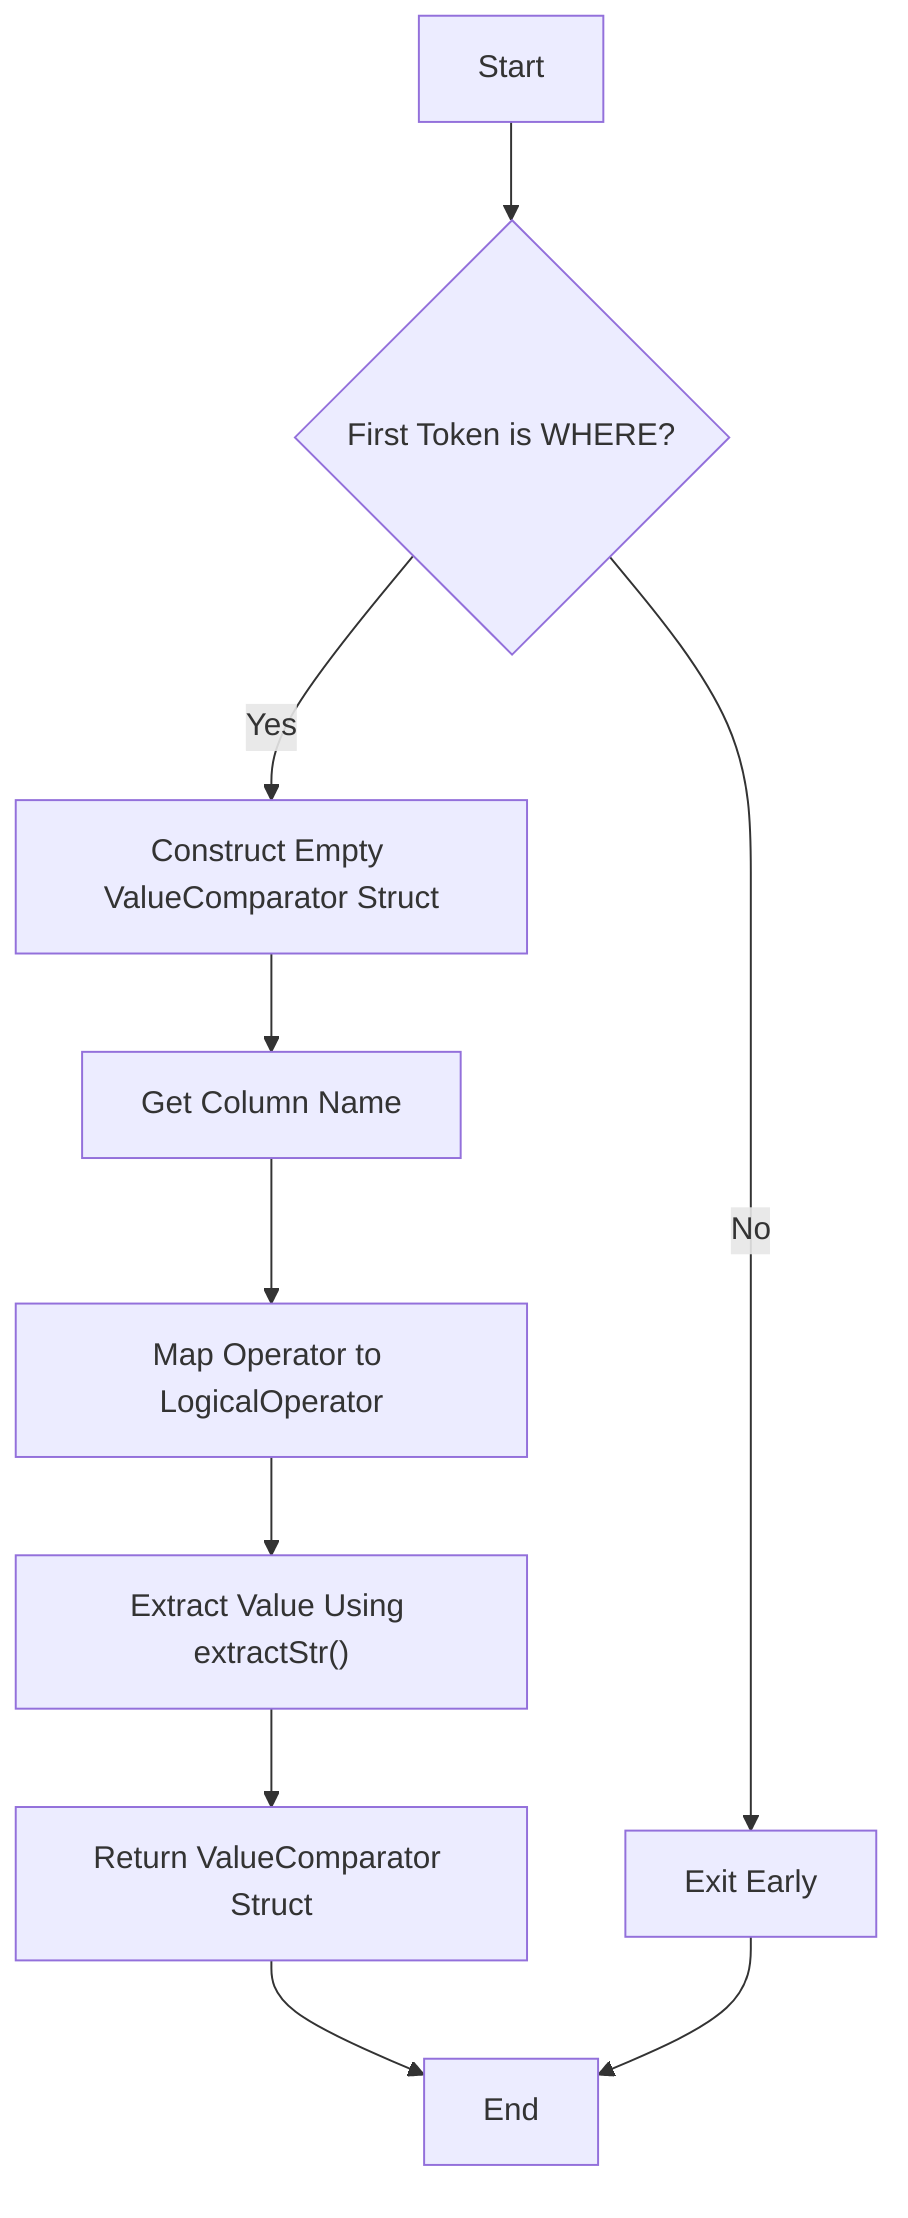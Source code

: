flowchart TD
    A[Start] --> B{First Token is WHERE?}
    B --> |No| C[Exit Early]
    B --> |Yes| D[Construct Empty ValueComparator Struct]
    D --> E[Get Column Name]
    E --> F[Map Operator to LogicalOperator]
    F --> G["Extract Value Using extractStr()"]
    G --> H[Return ValueComparator Struct]
    H --> I[End]
    C --> I